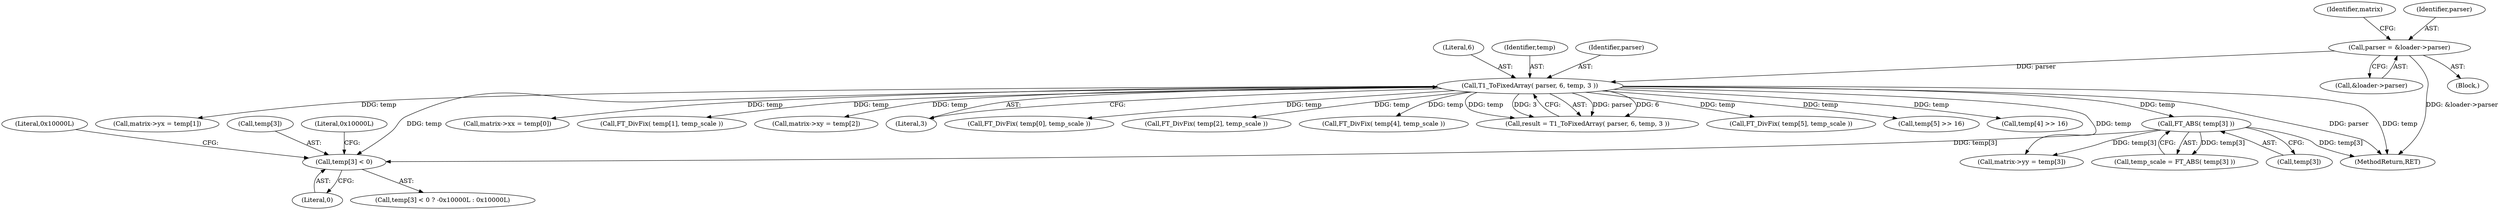 digraph "0_savannah_8b281f83e8516535756f92dbf90940ac44bd45e1_0@array" {
"1000253" [label="(Call,temp[3] < 0)"];
"1000148" [label="(Call,T1_ToFixedArray( parser, 6, temp, 3 ))"];
"1000110" [label="(Call,parser = &loader->parser)"];
"1000169" [label="(Call,FT_ABS( temp[3] ))"];
"1000259" [label="(Literal,0x10000L)"];
"1000282" [label="(Call,matrix->yy = temp[3])"];
"1000268" [label="(Call,matrix->yx = temp[1])"];
"1000110" [label="(Call,parser = &loader->parser)"];
"1000108" [label="(Block,)"];
"1000118" [label="(Identifier,matrix)"];
"1000261" [label="(Call,matrix->xx = temp[0])"];
"1000170" [label="(Call,temp[3])"];
"1000253" [label="(Call,temp[3] < 0)"];
"1000150" [label="(Literal,6)"];
"1000151" [label="(Identifier,temp)"];
"1000216" [label="(Call,FT_DivFix( temp[1], temp_scale ))"];
"1000254" [label="(Call,temp[3])"];
"1000257" [label="(Literal,0)"];
"1000111" [label="(Identifier,parser)"];
"1000169" [label="(Call,FT_ABS( temp[3] ))"];
"1000275" [label="(Call,matrix->xy = temp[2])"];
"1000112" [label="(Call,&loader->parser)"];
"1000260" [label="(Literal,0x10000L)"];
"1000252" [label="(Call,temp[3] < 0 ? -0x10000L : 0x10000L)"];
"1000149" [label="(Identifier,parser)"];
"1000152" [label="(Literal,3)"];
"1000207" [label="(Call,FT_DivFix( temp[0], temp_scale ))"];
"1000225" [label="(Call,FT_DivFix( temp[2], temp_scale ))"];
"1000167" [label="(Call,temp_scale = FT_ABS( temp[3] ))"];
"1000307" [label="(MethodReturn,RET)"];
"1000234" [label="(Call,FT_DivFix( temp[4], temp_scale ))"];
"1000148" [label="(Call,T1_ToFixedArray( parser, 6, temp, 3 ))"];
"1000146" [label="(Call,result = T1_ToFixedArray( parser, 6, temp, 3 ))"];
"1000243" [label="(Call,FT_DivFix( temp[5], temp_scale ))"];
"1000302" [label="(Call,temp[5] >> 16)"];
"1000293" [label="(Call,temp[4] >> 16)"];
"1000253" -> "1000252"  [label="AST: "];
"1000253" -> "1000257"  [label="CFG: "];
"1000254" -> "1000253"  [label="AST: "];
"1000257" -> "1000253"  [label="AST: "];
"1000259" -> "1000253"  [label="CFG: "];
"1000260" -> "1000253"  [label="CFG: "];
"1000148" -> "1000253"  [label="DDG: temp"];
"1000169" -> "1000253"  [label="DDG: temp[3]"];
"1000148" -> "1000146"  [label="AST: "];
"1000148" -> "1000152"  [label="CFG: "];
"1000149" -> "1000148"  [label="AST: "];
"1000150" -> "1000148"  [label="AST: "];
"1000151" -> "1000148"  [label="AST: "];
"1000152" -> "1000148"  [label="AST: "];
"1000146" -> "1000148"  [label="CFG: "];
"1000148" -> "1000307"  [label="DDG: temp"];
"1000148" -> "1000307"  [label="DDG: parser"];
"1000148" -> "1000146"  [label="DDG: parser"];
"1000148" -> "1000146"  [label="DDG: 6"];
"1000148" -> "1000146"  [label="DDG: temp"];
"1000148" -> "1000146"  [label="DDG: 3"];
"1000110" -> "1000148"  [label="DDG: parser"];
"1000148" -> "1000169"  [label="DDG: temp"];
"1000148" -> "1000207"  [label="DDG: temp"];
"1000148" -> "1000216"  [label="DDG: temp"];
"1000148" -> "1000225"  [label="DDG: temp"];
"1000148" -> "1000234"  [label="DDG: temp"];
"1000148" -> "1000243"  [label="DDG: temp"];
"1000148" -> "1000261"  [label="DDG: temp"];
"1000148" -> "1000268"  [label="DDG: temp"];
"1000148" -> "1000275"  [label="DDG: temp"];
"1000148" -> "1000282"  [label="DDG: temp"];
"1000148" -> "1000293"  [label="DDG: temp"];
"1000148" -> "1000302"  [label="DDG: temp"];
"1000110" -> "1000108"  [label="AST: "];
"1000110" -> "1000112"  [label="CFG: "];
"1000111" -> "1000110"  [label="AST: "];
"1000112" -> "1000110"  [label="AST: "];
"1000118" -> "1000110"  [label="CFG: "];
"1000110" -> "1000307"  [label="DDG: &loader->parser"];
"1000169" -> "1000167"  [label="AST: "];
"1000169" -> "1000170"  [label="CFG: "];
"1000170" -> "1000169"  [label="AST: "];
"1000167" -> "1000169"  [label="CFG: "];
"1000169" -> "1000307"  [label="DDG: temp[3]"];
"1000169" -> "1000167"  [label="DDG: temp[3]"];
"1000169" -> "1000282"  [label="DDG: temp[3]"];
}
